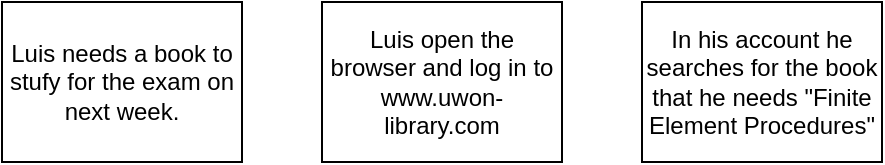 <mxfile version="20.7.4" type="device"><diagram id="YrMTI51X3bAbVunH2035" name="Page-1"><mxGraphModel dx="1434" dy="836" grid="1" gridSize="10" guides="1" tooltips="1" connect="1" arrows="1" fold="1" page="1" pageScale="1" pageWidth="1169" pageHeight="827" math="0" shadow="0"><root><mxCell id="0"/><mxCell id="1" parent="0"/><mxCell id="tIdE_nPOxrgXFNq2BaHO-3" value="Luis needs a book to stufy for the exam on next week." style="rounded=0;whiteSpace=wrap;html=1;" vertex="1" parent="1"><mxGeometry x="120" y="240" width="120" height="80" as="geometry"/></mxCell><mxCell id="tIdE_nPOxrgXFNq2BaHO-4" value="Luis open the browser and log in to www.uwon-library.com" style="rounded=0;whiteSpace=wrap;html=1;" vertex="1" parent="1"><mxGeometry x="280" y="240" width="120" height="80" as="geometry"/></mxCell><mxCell id="tIdE_nPOxrgXFNq2BaHO-5" value="In his account he searches for the book that he needs &quot;Finite Element Procedures&quot;" style="rounded=0;whiteSpace=wrap;html=1;" vertex="1" parent="1"><mxGeometry x="440" y="240" width="120" height="80" as="geometry"/></mxCell></root></mxGraphModel></diagram></mxfile>